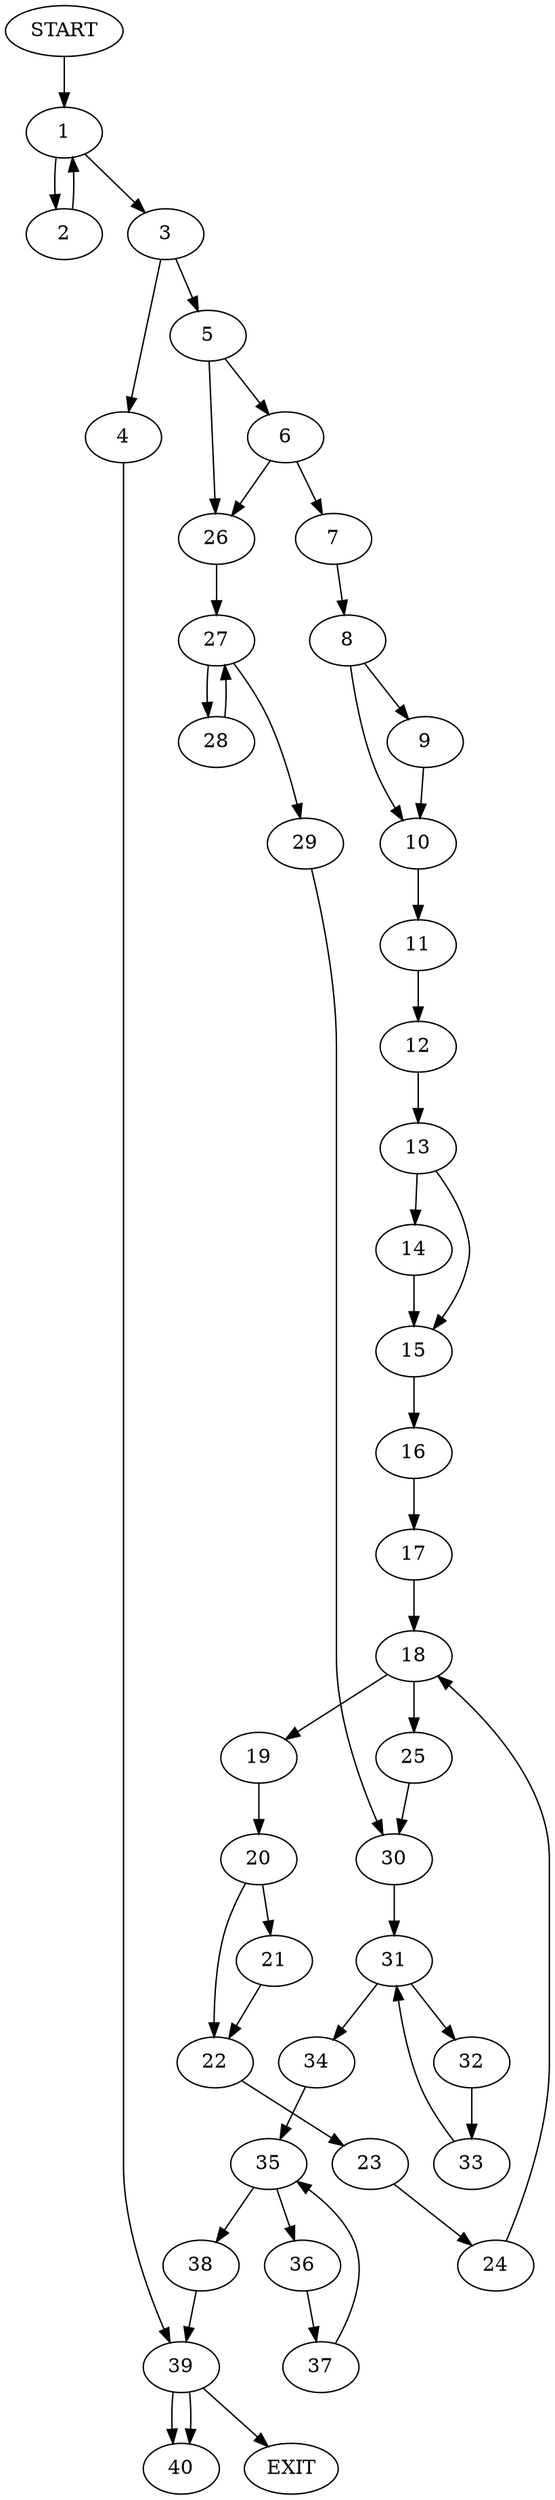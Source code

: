 digraph { 
0 [label="START"];
1;
2;
3;
4;
5;
6;
7;
8;
9;
10;
11;
12;
13;
14;
15;
16;
17;
18;
19;
20;
21;
22;
23;
24;
25;
26;
27;
28;
29;
30;
31;
32;
33;
34;
35;
36;
37;
38;
39;
40;
41[label="EXIT"];
0 -> 1;
1 -> 2;
1 -> 3;
2 -> 1;
3 -> 4;
3 -> 5;
4 -> 39;
5 -> 6;
5 -> 26;
6 -> 7;
6 -> 26;
7 -> 8;
8 -> 9;
8 -> 10;
9 -> 10;
10 -> 11;
11 -> 12;
12 -> 13;
13 -> 14;
13 -> 15;
14 -> 15;
15 -> 16;
16 -> 17;
17 -> 18;
18 -> 19;
18 -> 25;
19 -> 20;
20 -> 21;
20 -> 22;
21 -> 22;
22 -> 23;
23 -> 24;
24 -> 18;
25 -> 30;
26 -> 27;
27 -> 28;
27 -> 29;
28 -> 27;
29 -> 30;
30 -> 31;
31 -> 32;
31 -> 34;
32 -> 33;
33 -> 31;
34 -> 35;
35 -> 36;
35 -> 38;
36 -> 37;
37 -> 35;
38 -> 39;
39 -> 41;
39 -> 40;
39:s2 -> 40;
}